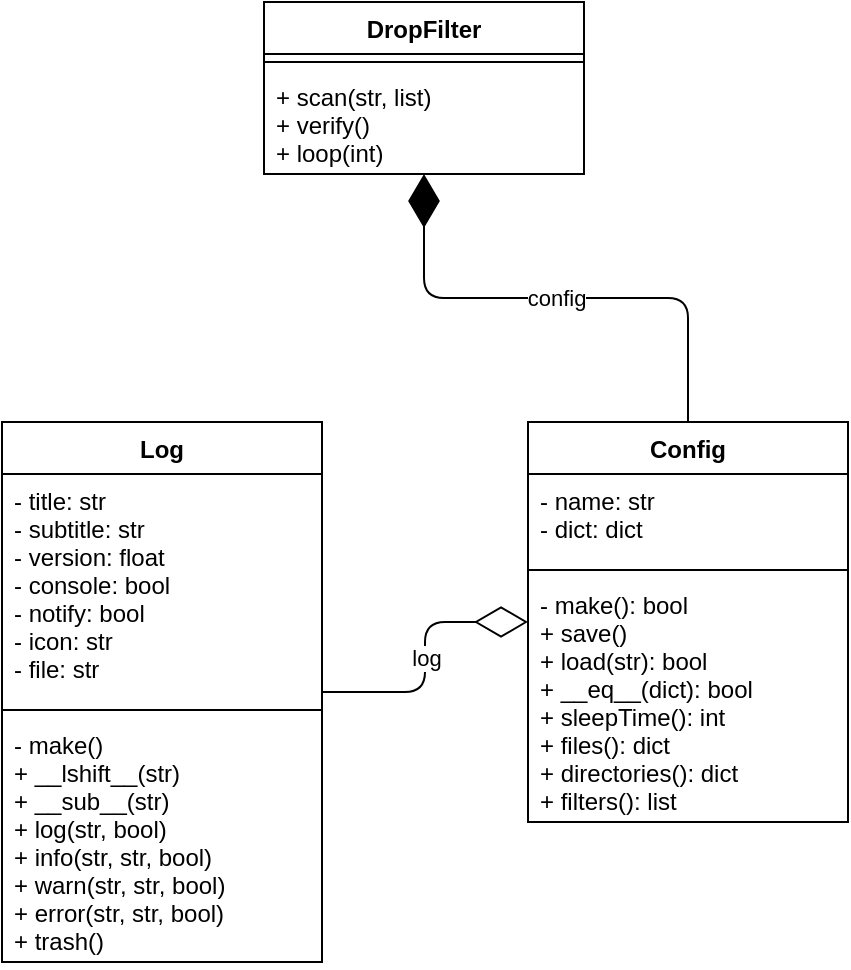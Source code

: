 <mxfile>
    <diagram id="5wXKYRgwzkPQLhUQGjkd" name="Página-1">
        <mxGraphModel dx="630" dy="485" grid="1" gridSize="10" guides="1" tooltips="1" connect="1" arrows="1" fold="1" page="1" pageScale="1" pageWidth="827" pageHeight="1169" background="none" math="0" shadow="0">
            <root>
                <mxCell id="0"/>
                <mxCell id="1" parent="0"/>
                <mxCell id="2" value="Log" style="swimlane;fontStyle=1;align=center;verticalAlign=top;childLayout=stackLayout;horizontal=1;startSize=26;horizontalStack=0;resizeParent=1;resizeParentMax=0;resizeLast=0;collapsible=1;marginBottom=0;rounded=0;" parent="1" vertex="1">
                    <mxGeometry x="202" y="490" width="160" height="270" as="geometry"/>
                </mxCell>
                <mxCell id="3" value="- title: str&#10;- subtitle: str&#10;- version: float&#10;- console: bool&#10;- notify: bool&#10;- icon: str&#10;- file: str" style="text;strokeColor=none;fillColor=none;align=left;verticalAlign=top;spacingLeft=4;spacingRight=4;overflow=hidden;rotatable=0;points=[[0,0.5],[1,0.5]];portConstraint=eastwest;rounded=0;" parent="2" vertex="1">
                    <mxGeometry y="26" width="160" height="114" as="geometry"/>
                </mxCell>
                <mxCell id="4" value="" style="line;strokeWidth=1;fillColor=none;align=left;verticalAlign=middle;spacingTop=-1;spacingLeft=3;spacingRight=3;rotatable=0;labelPosition=right;points=[];portConstraint=eastwest;strokeColor=inherit;rounded=0;" parent="2" vertex="1">
                    <mxGeometry y="140" width="160" height="8" as="geometry"/>
                </mxCell>
                <mxCell id="5" value="- make()&#10;+ __lshift__(str)&#10;+ __sub__(str)&#10;+ log(str, bool)&#10;+ info(str, str, bool)&#10;+ warn(str, str, bool)&#10;+ error(str, str, bool)&#10;+ trash()" style="text;strokeColor=none;fillColor=none;align=left;verticalAlign=top;spacingLeft=4;spacingRight=4;overflow=hidden;rotatable=0;points=[[0,0.5],[1,0.5]];portConstraint=eastwest;rounded=0;" parent="2" vertex="1">
                    <mxGeometry y="148" width="160" height="122" as="geometry"/>
                </mxCell>
                <mxCell id="6" value="Config" style="swimlane;fontStyle=1;align=center;verticalAlign=top;childLayout=stackLayout;horizontal=1;startSize=26;horizontalStack=0;resizeParent=1;resizeParentMax=0;resizeLast=0;collapsible=1;marginBottom=0;rounded=0;" parent="1" vertex="1">
                    <mxGeometry x="465" y="490" width="160" height="200" as="geometry"/>
                </mxCell>
                <mxCell id="7" value="- name: str&#10;- dict: dict" style="text;strokeColor=none;fillColor=none;align=left;verticalAlign=top;spacingLeft=4;spacingRight=4;overflow=hidden;rotatable=0;points=[[0,0.5],[1,0.5]];portConstraint=eastwest;rounded=0;" parent="6" vertex="1">
                    <mxGeometry y="26" width="160" height="44" as="geometry"/>
                </mxCell>
                <mxCell id="8" value="" style="line;strokeWidth=1;fillColor=none;align=left;verticalAlign=middle;spacingTop=-1;spacingLeft=3;spacingRight=3;rotatable=0;labelPosition=right;points=[];portConstraint=eastwest;strokeColor=inherit;rounded=0;" parent="6" vertex="1">
                    <mxGeometry y="70" width="160" height="8" as="geometry"/>
                </mxCell>
                <mxCell id="9" value="- make(): bool&#10;+ save()&#10;+ load(str): bool&#10;+ __eq__(dict): bool&#10;+ sleepTime(): int&#10;+ files(): dict&#10;+ directories(): dict&#10;+ filters(): list" style="text;strokeColor=none;fillColor=none;align=left;verticalAlign=top;spacingLeft=4;spacingRight=4;overflow=hidden;rotatable=0;points=[[0,0.5],[1,0.5]];portConstraint=eastwest;rounded=0;" parent="6" vertex="1">
                    <mxGeometry y="78" width="160" height="122" as="geometry"/>
                </mxCell>
                <mxCell id="10" value="DropFilter" style="swimlane;fontStyle=1;align=center;verticalAlign=top;childLayout=stackLayout;horizontal=1;startSize=26;horizontalStack=0;resizeParent=1;resizeParentMax=0;resizeLast=0;collapsible=1;marginBottom=0;rounded=0;" parent="1" vertex="1">
                    <mxGeometry x="333" y="280" width="160" height="86" as="geometry">
                        <mxRectangle x="334" y="280" width="100" height="30" as="alternateBounds"/>
                    </mxGeometry>
                </mxCell>
                <mxCell id="12" value="" style="line;strokeWidth=1;fillColor=none;align=left;verticalAlign=middle;spacingTop=-1;spacingLeft=3;spacingRight=3;rotatable=0;labelPosition=right;points=[];portConstraint=eastwest;strokeColor=inherit;rounded=0;" parent="10" vertex="1">
                    <mxGeometry y="26" width="160" height="8" as="geometry"/>
                </mxCell>
                <mxCell id="13" value="+ scan(str, list)&#10;+ verify()&#10;+ loop(int)" style="text;strokeColor=none;fillColor=none;align=left;verticalAlign=top;spacingLeft=4;spacingRight=4;overflow=hidden;rotatable=0;points=[[0,0.5],[1,0.5]];portConstraint=eastwest;rounded=0;" parent="10" vertex="1">
                    <mxGeometry y="34" width="160" height="52" as="geometry"/>
                </mxCell>
                <mxCell id="34" value="config" style="endArrow=diamondThin;endFill=1;endSize=24;html=1;edgeStyle=orthogonalEdgeStyle;" parent="1" source="6" target="10" edge="1">
                    <mxGeometry width="160" relative="1" as="geometry">
                        <mxPoint x="370" y="450" as="sourcePoint"/>
                        <mxPoint x="530" y="450" as="targetPoint"/>
                    </mxGeometry>
                </mxCell>
                <mxCell id="36" value="log" style="endArrow=diamondThin;endFill=0;endSize=24;html=1;edgeStyle=orthogonalEdgeStyle;" parent="1" source="2" target="6" edge="1">
                    <mxGeometry width="160" relative="1" as="geometry">
                        <mxPoint x="400" y="630" as="sourcePoint"/>
                        <mxPoint x="420" y="550" as="targetPoint"/>
                    </mxGeometry>
                </mxCell>
            </root>
        </mxGraphModel>
    </diagram>
</mxfile>